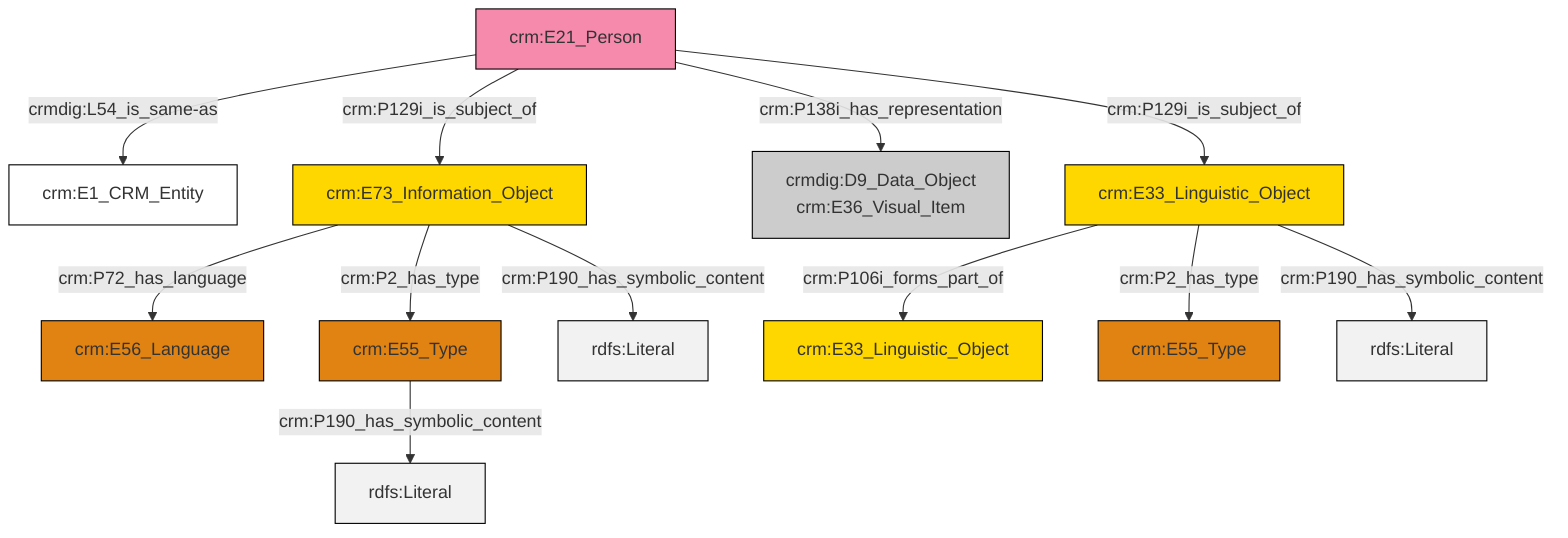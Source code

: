 graph TD
classDef Literal fill:#f2f2f2,stroke:#000000;
classDef CRM_Entity fill:#FFFFFF,stroke:#000000;
classDef Temporal_Entity fill:#00C9E6, stroke:#000000;
classDef Type fill:#E18312, stroke:#000000;
classDef Time-Span fill:#2C9C91, stroke:#000000;
classDef Appellation fill:#FFEB7F, stroke:#000000;
classDef Place fill:#008836, stroke:#000000;
classDef Persistent_Item fill:#B266B2, stroke:#000000;
classDef Conceptual_Object fill:#FFD700, stroke:#000000;
classDef Physical_Thing fill:#D2B48C, stroke:#000000;
classDef Actor fill:#f58aad, stroke:#000000;
classDef PC_Classes fill:#4ce600, stroke:#000000;
classDef Multi fill:#cccccc,stroke:#000000;

0["crm:E73_Information_Object"]:::Conceptual_Object -->|crm:P72_has_language| 1["crm:E56_Language"]:::Type
4["crm:E33_Linguistic_Object"]:::Conceptual_Object -->|crm:P106i_forms_part_of| 5["crm:E33_Linguistic_Object"]:::Conceptual_Object
0["crm:E73_Information_Object"]:::Conceptual_Object -->|crm:P2_has_type| 2["crm:E55_Type"]:::Type
6["crm:E21_Person"]:::Actor -->|crmdig:L54_is_same-as| 7["crm:E1_CRM_Entity"]:::CRM_Entity
6["crm:E21_Person"]:::Actor -->|crm:P129i_is_subject_of| 0["crm:E73_Information_Object"]:::Conceptual_Object
2["crm:E55_Type"]:::Type -->|crm:P190_has_symbolic_content| 15[rdfs:Literal]:::Literal
0["crm:E73_Information_Object"]:::Conceptual_Object -->|crm:P190_has_symbolic_content| 16[rdfs:Literal]:::Literal
6["crm:E21_Person"]:::Actor -->|crm:P138i_has_representation| 13["crmdig:D9_Data_Object<br>crm:E36_Visual_Item"]:::Multi
4["crm:E33_Linguistic_Object"]:::Conceptual_Object -->|crm:P2_has_type| 10["crm:E55_Type"]:::Type
4["crm:E33_Linguistic_Object"]:::Conceptual_Object -->|crm:P190_has_symbolic_content| 17[rdfs:Literal]:::Literal
6["crm:E21_Person"]:::Actor -->|crm:P129i_is_subject_of| 4["crm:E33_Linguistic_Object"]:::Conceptual_Object